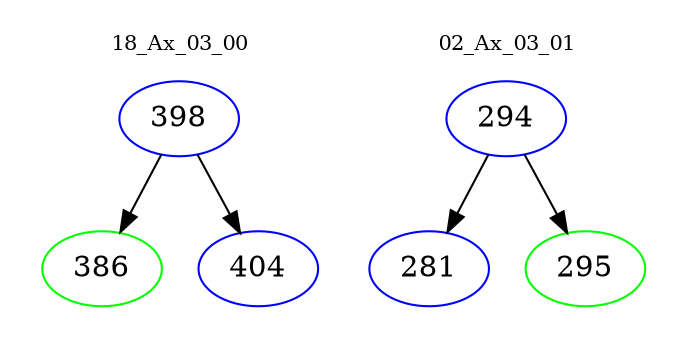 digraph{
subgraph cluster_0 {
color = white
label = "18_Ax_03_00";
fontsize=10;
T0_398 [label="398", color="blue"]
T0_398 -> T0_386 [color="black"]
T0_386 [label="386", color="green"]
T0_398 -> T0_404 [color="black"]
T0_404 [label="404", color="blue"]
}
subgraph cluster_1 {
color = white
label = "02_Ax_03_01";
fontsize=10;
T1_294 [label="294", color="blue"]
T1_294 -> T1_281 [color="black"]
T1_281 [label="281", color="blue"]
T1_294 -> T1_295 [color="black"]
T1_295 [label="295", color="green"]
}
}
